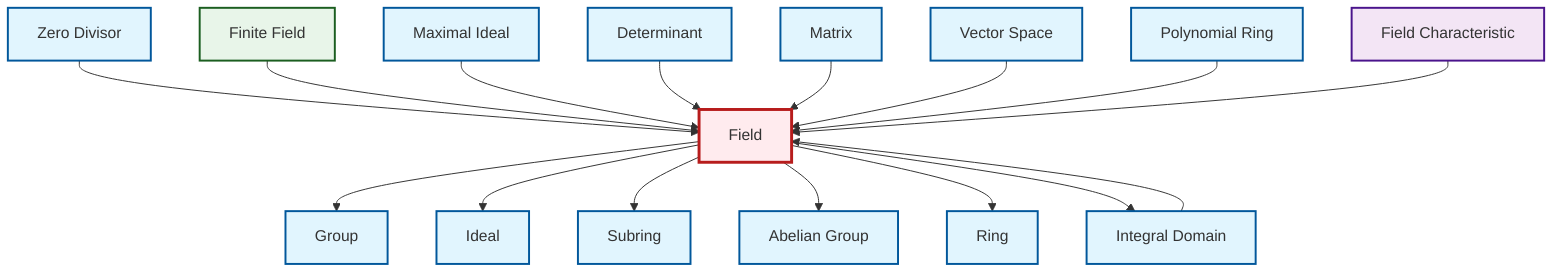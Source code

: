 graph TD
    classDef definition fill:#e1f5fe,stroke:#01579b,stroke-width:2px
    classDef theorem fill:#f3e5f5,stroke:#4a148c,stroke-width:2px
    classDef axiom fill:#fff3e0,stroke:#e65100,stroke-width:2px
    classDef example fill:#e8f5e9,stroke:#1b5e20,stroke-width:2px
    classDef current fill:#ffebee,stroke:#b71c1c,stroke-width:3px
    def-polynomial-ring["Polynomial Ring"]:::definition
    def-determinant["Determinant"]:::definition
    def-group["Group"]:::definition
    def-abelian-group["Abelian Group"]:::definition
    def-ring["Ring"]:::definition
    thm-field-characteristic["Field Characteristic"]:::theorem
    def-subring["Subring"]:::definition
    def-zero-divisor["Zero Divisor"]:::definition
    def-vector-space["Vector Space"]:::definition
    def-matrix["Matrix"]:::definition
    ex-finite-field["Finite Field"]:::example
    def-integral-domain["Integral Domain"]:::definition
    def-maximal-ideal["Maximal Ideal"]:::definition
    def-ideal["Ideal"]:::definition
    def-field["Field"]:::definition
    def-zero-divisor --> def-field
    def-field --> def-group
    ex-finite-field --> def-field
    def-maximal-ideal --> def-field
    def-determinant --> def-field
    def-field --> def-ideal
    def-matrix --> def-field
    def-integral-domain --> def-field
    def-vector-space --> def-field
    def-field --> def-subring
    def-field --> def-abelian-group
    def-polynomial-ring --> def-field
    def-field --> def-ring
    def-field --> def-integral-domain
    thm-field-characteristic --> def-field
    class def-field current